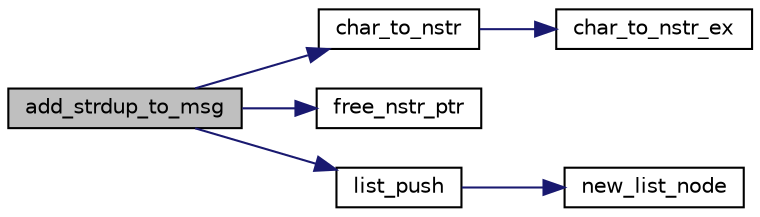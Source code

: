 digraph G
{
  edge [fontname="Helvetica",fontsize="10",labelfontname="Helvetica",labelfontsize="10"];
  node [fontname="Helvetica",fontsize="10",shape=record];
  rankdir=LR;
  Node1 [label="add_strdup_to_msg",height=0.2,width=0.4,color="black", fillcolor="grey75", style="filled" fontcolor="black"];
  Node1 -> Node2 [color="midnightblue",fontsize="10",style="solid",fontname="Helvetica"];
  Node2 [label="char_to_nstr",height=0.2,width=0.4,color="black", fillcolor="white", style="filled",URL="$group___n___s_t_r.html#ga774aea1d21b0b4d94cb4e4c5fdb1bbd2",tooltip="Convert a char into a N_STR, short version."];
  Node2 -> Node3 [color="midnightblue",fontsize="10",style="solid",fontname="Helvetica"];
  Node3 [label="char_to_nstr_ex",height=0.2,width=0.4,color="black", fillcolor="white", style="filled",URL="$group___n___s_t_r.html#gaeb714633f5a20c9e90ea62c9f0a7864c",tooltip="Convert a char into a N_STR, extended version."];
  Node1 -> Node4 [color="midnightblue",fontsize="10",style="solid",fontname="Helvetica"];
  Node4 [label="free_nstr_ptr",height=0.2,width=0.4,color="black", fillcolor="white", style="filled",URL="$group___n___s_t_r.html#ga0a864a4ce4997389f2e5e2e16c51a30a",tooltip="Free a N_STR pointer structure."];
  Node1 -> Node5 [color="midnightblue",fontsize="10",style="solid",fontname="Helvetica"];
  Node5 [label="list_push",height=0.2,width=0.4,color="black", fillcolor="white", style="filled",URL="$group___l_i_s_t.html#ga4eab319289a83524639ee5e9f0441fdf",tooltip="Add a pointer to the end of the list."];
  Node5 -> Node6 [color="midnightblue",fontsize="10",style="solid",fontname="Helvetica"];
  Node6 [label="new_list_node",height=0.2,width=0.4,color="black", fillcolor="white", style="filled",URL="$group___l_i_s_t.html#ga6f57b62b796c1248014bc14a9bb0fc6c",tooltip="Allocate a new node to link in a list."];
}
